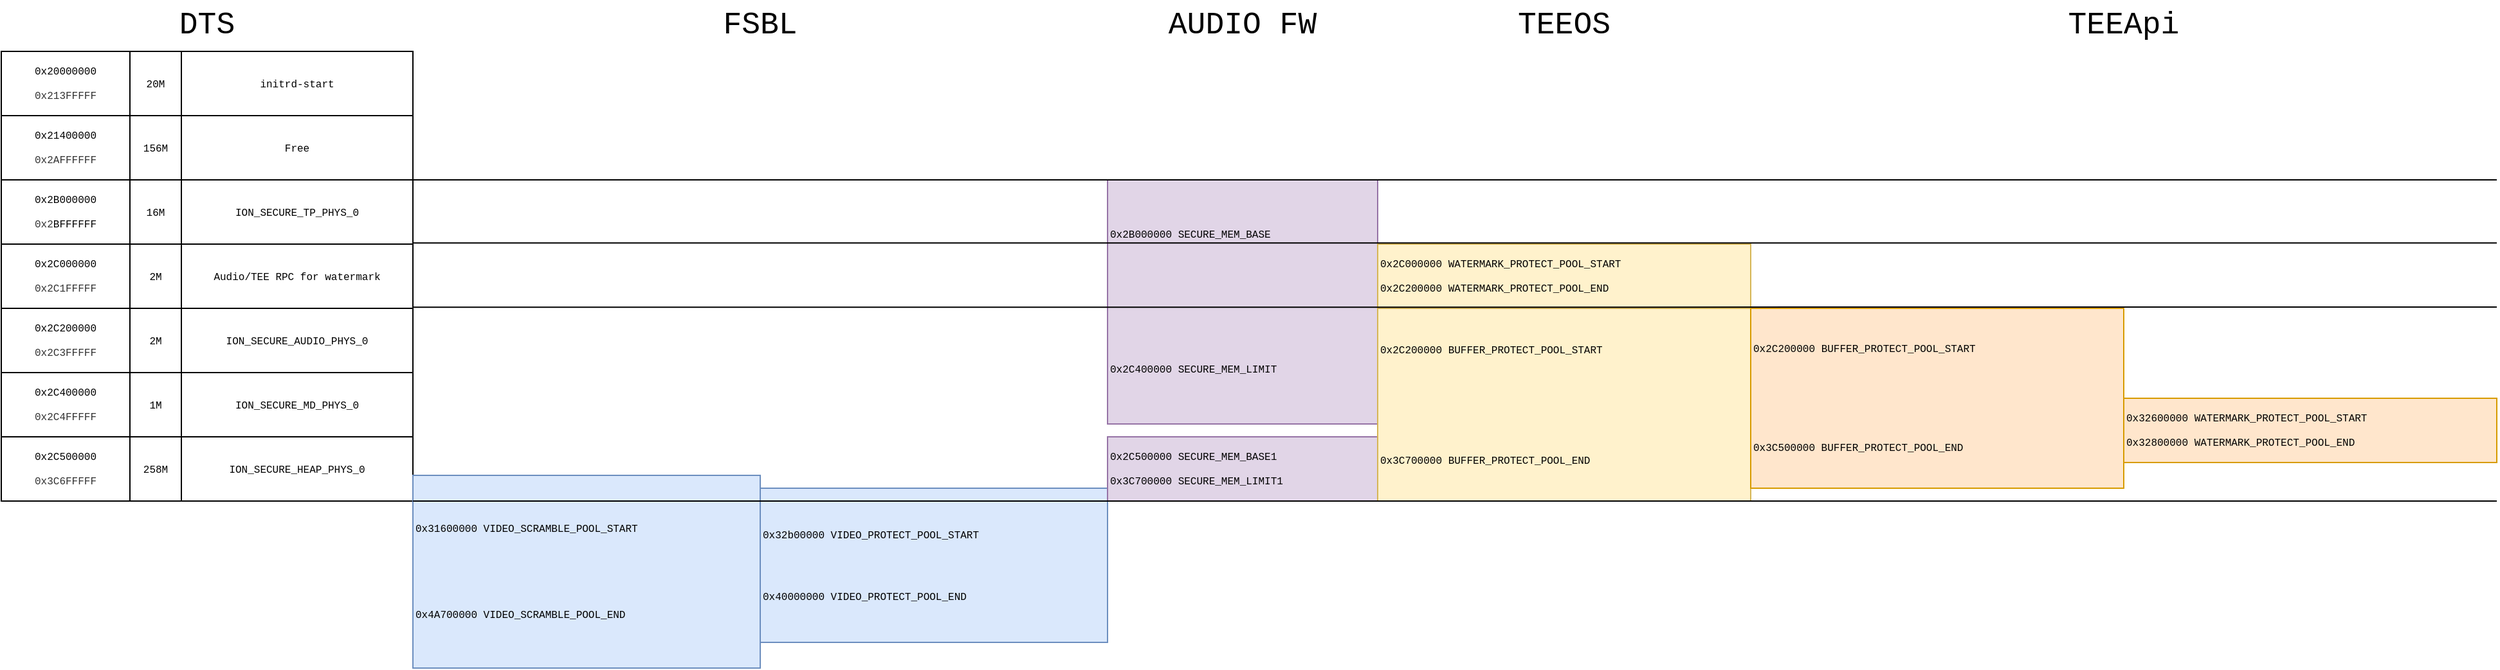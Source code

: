 <mxfile version="13.6.2" type="github">
  <diagram id="UTyAhirFjyfTks6gn7U7" name="Page-1">
    <mxGraphModel dx="1894" dy="976" grid="1" gridSize="10" guides="1" tooltips="1" connect="1" arrows="1" fold="1" page="1" pageScale="1" pageWidth="4681" pageHeight="3300" math="0" shadow="0">
      <root>
        <mxCell id="0" />
        <mxCell id="1" parent="0" />
        <mxCell id="6BlfWYlAVQmWLPlQeWkO-1" value="0x20000000&lt;br style=&quot;font-size: 8px;&quot;&gt;&lt;br style=&quot;font-size: 8px;&quot;&gt;&lt;span style=&quot;color: rgb(51, 51, 51); font-size: 8px; text-align: left; background-color: rgb(255, 255, 255);&quot;&gt;0x&lt;/span&gt;&lt;font color=&quot;#333333&quot; style=&quot;font-size: 8px;&quot;&gt;213FFFFF&lt;/font&gt;" style="rounded=0;whiteSpace=wrap;html=1;fontSize=8;fontFamily=Courier New;" vertex="1" parent="1">
          <mxGeometry x="40" y="40" width="100" height="50" as="geometry" />
        </mxCell>
        <mxCell id="6BlfWYlAVQmWLPlQeWkO-2" value="initrd-start" style="rounded=0;whiteSpace=wrap;html=1;fontFamily=Courier New;fontSize=8;" vertex="1" parent="1">
          <mxGeometry x="180" y="40" width="180" height="50" as="geometry" />
        </mxCell>
        <mxCell id="6BlfWYlAVQmWLPlQeWkO-3" value="20M" style="rounded=0;whiteSpace=wrap;html=1;fontSize=8;fontFamily=Courier New;" vertex="1" parent="1">
          <mxGeometry x="140" y="40" width="40" height="50" as="geometry" />
        </mxCell>
        <mxCell id="6BlfWYlAVQmWLPlQeWkO-4" value="0x2B000000&lt;br style=&quot;font-size: 8px;&quot;&gt;&lt;br style=&quot;font-size: 8px;&quot;&gt;&lt;span style=&quot;color: rgb(51, 51, 51); font-size: 8px; text-align: left; background-color: rgb(255, 255, 255);&quot;&gt;0x&lt;/span&gt;&lt;font color=&quot;#333333&quot; style=&quot;font-size: 8px;&quot;&gt;2&lt;/font&gt;BFFFFFF" style="rounded=0;whiteSpace=wrap;html=1;fontSize=8;fontFamily=Courier New;" vertex="1" parent="1">
          <mxGeometry x="40" y="140" width="100" height="50" as="geometry" />
        </mxCell>
        <mxCell id="6BlfWYlAVQmWLPlQeWkO-5" value="16M" style="rounded=0;whiteSpace=wrap;html=1;fontSize=8;fontFamily=Courier New;" vertex="1" parent="1">
          <mxGeometry x="140" y="140" width="40" height="50" as="geometry" />
        </mxCell>
        <mxCell id="6BlfWYlAVQmWLPlQeWkO-6" value="ION_SECURE_TP_PHYS_0" style="rounded=0;whiteSpace=wrap;html=1;fontFamily=Courier New;fontSize=8;" vertex="1" parent="1">
          <mxGeometry x="180" y="140" width="180" height="50" as="geometry" />
        </mxCell>
        <mxCell id="6BlfWYlAVQmWLPlQeWkO-7" value="0x2C000000&lt;br style=&quot;font-size: 8px;&quot;&gt;&lt;br style=&quot;font-size: 8px;&quot;&gt;&lt;span style=&quot;color: rgb(51, 51, 51); font-size: 8px; text-align: left; background-color: rgb(255, 255, 255);&quot;&gt;0x&lt;/span&gt;&lt;font color=&quot;#333333&quot; style=&quot;font-size: 8px;&quot;&gt;2C1FFFFF&lt;/font&gt;" style="rounded=0;whiteSpace=wrap;html=1;fontSize=8;fontFamily=Courier New;" vertex="1" parent="1">
          <mxGeometry x="40" y="190" width="100" height="50" as="geometry" />
        </mxCell>
        <mxCell id="6BlfWYlAVQmWLPlQeWkO-8" value="2M" style="rounded=0;whiteSpace=wrap;html=1;fontSize=8;fontFamily=Courier New;" vertex="1" parent="1">
          <mxGeometry x="140" y="190" width="40" height="50" as="geometry" />
        </mxCell>
        <mxCell id="6BlfWYlAVQmWLPlQeWkO-9" value="&lt;span style=&quot;font-size: 8px;&quot;&gt;Audio/TEE RPC for watermark&lt;span style=&quot;font-size: 8px;&quot;&gt;	&lt;/span&gt;&lt;/span&gt;" style="rounded=0;whiteSpace=wrap;html=1;fontFamily=Courier New;fontSize=8;" vertex="1" parent="1">
          <mxGeometry x="180" y="190" width="180" height="50" as="geometry" />
        </mxCell>
        <mxCell id="6BlfWYlAVQmWLPlQeWkO-10" value="0x2C200000&lt;br style=&quot;font-size: 8px;&quot;&gt;&lt;br style=&quot;font-size: 8px;&quot;&gt;&lt;span style=&quot;color: rgb(51, 51, 51); font-size: 8px; text-align: left; background-color: rgb(255, 255, 255);&quot;&gt;0x&lt;/span&gt;&lt;font color=&quot;#333333&quot; style=&quot;font-size: 8px;&quot;&gt;2C3FFFFF&lt;/font&gt;" style="rounded=0;whiteSpace=wrap;html=1;fontSize=8;fontFamily=Courier New;" vertex="1" parent="1">
          <mxGeometry x="40" y="240" width="100" height="50" as="geometry" />
        </mxCell>
        <mxCell id="6BlfWYlAVQmWLPlQeWkO-11" value="2M" style="rounded=0;whiteSpace=wrap;html=1;fontSize=8;fontFamily=Courier New;" vertex="1" parent="1">
          <mxGeometry x="140" y="240" width="40" height="50" as="geometry" />
        </mxCell>
        <mxCell id="6BlfWYlAVQmWLPlQeWkO-12" value="&lt;span style=&quot;font-size: 8px;&quot;&gt;ION_SECURE_AUDIO_PHYS_0&lt;span style=&quot;font-size: 8px;&quot;&gt;	&lt;/span&gt;&lt;/span&gt;" style="rounded=0;whiteSpace=wrap;html=1;fontFamily=Courier New;fontSize=8;" vertex="1" parent="1">
          <mxGeometry x="180" y="240" width="180" height="50" as="geometry" />
        </mxCell>
        <mxCell id="6BlfWYlAVQmWLPlQeWkO-13" value="0x2C400000&lt;br style=&quot;font-size: 8px;&quot;&gt;&lt;br style=&quot;font-size: 8px;&quot;&gt;&lt;span style=&quot;color: rgb(51, 51, 51); font-size: 8px; text-align: left; background-color: rgb(255, 255, 255);&quot;&gt;0x&lt;/span&gt;&lt;font color=&quot;#333333&quot; style=&quot;font-size: 8px;&quot;&gt;2C4FFFFF&lt;/font&gt;" style="rounded=0;whiteSpace=wrap;html=1;fontSize=8;fontFamily=Courier New;" vertex="1" parent="1">
          <mxGeometry x="40" y="290" width="100" height="50" as="geometry" />
        </mxCell>
        <mxCell id="6BlfWYlAVQmWLPlQeWkO-14" value="1M" style="rounded=0;whiteSpace=wrap;html=1;fontSize=8;fontFamily=Courier New;" vertex="1" parent="1">
          <mxGeometry x="140" y="290" width="40" height="50" as="geometry" />
        </mxCell>
        <mxCell id="6BlfWYlAVQmWLPlQeWkO-15" value="&lt;span style=&quot;font-size: 8px;&quot;&gt;ION_SECURE_MD_PHYS_0&lt;span style=&quot;font-size: 8px;&quot;&gt;	&lt;/span&gt;&lt;/span&gt;" style="rounded=0;whiteSpace=wrap;html=1;fontFamily=Courier New;fontSize=8;" vertex="1" parent="1">
          <mxGeometry x="180" y="290" width="180" height="50" as="geometry" />
        </mxCell>
        <mxCell id="6BlfWYlAVQmWLPlQeWkO-16" value="0x2C500000&lt;br style=&quot;font-size: 8px;&quot;&gt;&lt;br style=&quot;font-size: 8px;&quot;&gt;&lt;span style=&quot;color: rgb(51, 51, 51); font-size: 8px; text-align: left; background-color: rgb(255, 255, 255);&quot;&gt;0x3C6&lt;/span&gt;&lt;font color=&quot;#333333&quot; style=&quot;font-size: 8px;&quot;&gt;FFFFF&lt;/font&gt;" style="rounded=0;whiteSpace=wrap;html=1;fontSize=8;fontFamily=Courier New;" vertex="1" parent="1">
          <mxGeometry x="40" y="340" width="100" height="50" as="geometry" />
        </mxCell>
        <mxCell id="6BlfWYlAVQmWLPlQeWkO-17" value="258M" style="rounded=0;whiteSpace=wrap;html=1;fontSize=8;fontFamily=Courier New;" vertex="1" parent="1">
          <mxGeometry x="140" y="340" width="40" height="50" as="geometry" />
        </mxCell>
        <mxCell id="6BlfWYlAVQmWLPlQeWkO-18" value="&lt;span style=&quot;font-size: 8px;&quot;&gt;ION_SECURE_HEAP_PHYS_0&lt;/span&gt;" style="rounded=0;whiteSpace=wrap;html=1;fontFamily=Courier New;fontSize=8;" vertex="1" parent="1">
          <mxGeometry x="180" y="340" width="180" height="50" as="geometry" />
        </mxCell>
        <mxCell id="6BlfWYlAVQmWLPlQeWkO-19" value="0x21400000&lt;br style=&quot;font-size: 8px;&quot;&gt;&lt;br style=&quot;font-size: 8px;&quot;&gt;&lt;span style=&quot;color: rgb(51, 51, 51); font-size: 8px; text-align: left; background-color: rgb(255, 255, 255);&quot;&gt;0x&lt;/span&gt;&lt;font color=&quot;#333333&quot; style=&quot;font-size: 8px;&quot;&gt;2AFFFFFF&lt;/font&gt;" style="rounded=0;whiteSpace=wrap;html=1;fontSize=8;fontFamily=Courier New;" vertex="1" parent="1">
          <mxGeometry x="40" y="90" width="100" height="50" as="geometry" />
        </mxCell>
        <mxCell id="6BlfWYlAVQmWLPlQeWkO-20" value="156M" style="rounded=0;whiteSpace=wrap;html=1;fontSize=8;fontFamily=Courier New;" vertex="1" parent="1">
          <mxGeometry x="140" y="90" width="40" height="50" as="geometry" />
        </mxCell>
        <mxCell id="6BlfWYlAVQmWLPlQeWkO-21" value="Free" style="rounded=0;whiteSpace=wrap;html=1;fontFamily=Courier New;fontSize=8;" vertex="1" parent="1">
          <mxGeometry x="180" y="90" width="180" height="50" as="geometry" />
        </mxCell>
        <mxCell id="6BlfWYlAVQmWLPlQeWkO-23" value="&lt;span style=&quot;font-size: 8px&quot;&gt;0x32b00000 VIDEO_PROTECT_POOL_START&lt;/span&gt;&lt;br style=&quot;font-size: 8px&quot;&gt;&lt;br&gt;&lt;br&gt;&lt;br style=&quot;font-size: 8px&quot;&gt;&lt;br style=&quot;font-size: 8px&quot;&gt;&lt;span style=&quot;font-size: 8px&quot;&gt;0x40000000 VIDEO_PROTECT_POOL_END&lt;/span&gt;" style="rounded=0;whiteSpace=wrap;html=1;fontFamily=Courier New;fontSize=8;align=left;fillColor=#dae8fc;strokeColor=#6c8ebf;" vertex="1" parent="1">
          <mxGeometry x="630" y="380" width="270" height="120" as="geometry" />
        </mxCell>
        <mxCell id="6BlfWYlAVQmWLPlQeWkO-24" value="&lt;span style=&quot;font-size: 8px&quot;&gt;0x31600000&amp;nbsp;VIDEO_SCRAMBLE_POOL_START&lt;/span&gt;&lt;br style=&quot;font-size: 8px&quot;&gt;&lt;br style=&quot;font-size: 8px&quot;&gt;&lt;br&gt;&lt;br&gt;&lt;br&gt;&lt;br&gt;&lt;br style=&quot;font-size: 8px&quot;&gt;&lt;span style=&quot;font-size: 8px&quot;&gt;0x4A700000&amp;nbsp;VIDEO_SCRAMBLE_POOL_END&lt;/span&gt;" style="rounded=0;whiteSpace=wrap;html=1;fontFamily=Courier New;fontSize=8;align=left;fillColor=#dae8fc;strokeColor=#6c8ebf;" vertex="1" parent="1">
          <mxGeometry x="360" y="370" width="270" height="150" as="geometry" />
        </mxCell>
        <mxCell id="6BlfWYlAVQmWLPlQeWkO-26" value="&lt;span style=&quot;font-size: 8px&quot;&gt;0x2B000000&amp;nbsp;&lt;/span&gt;&lt;span style=&quot;font-size: 8px&quot;&gt;SECURE_MEM_BASE&lt;/span&gt;&lt;br style=&quot;font-size: 8px&quot;&gt;&lt;br&gt;&lt;br&gt;&lt;br&gt;&lt;br&gt;&lt;br&gt;&lt;br&gt;&lt;br&gt;&lt;br&gt;&lt;br style=&quot;font-size: 8px&quot;&gt;&lt;br style=&quot;font-size: 8px&quot;&gt;&lt;span style=&quot;font-size: 8px&quot;&gt;0x2C400000&amp;nbsp;&lt;/span&gt;&lt;span style=&quot;font-size: 8px&quot;&gt;SECURE_MEM_LIMIT&lt;/span&gt;" style="rounded=0;whiteSpace=wrap;html=1;fontFamily=Courier New;fontSize=8;align=left;fillColor=#e1d5e7;strokeColor=#9673a6;" vertex="1" parent="1">
          <mxGeometry x="900" y="140" width="210" height="190" as="geometry" />
        </mxCell>
        <mxCell id="6BlfWYlAVQmWLPlQeWkO-27" value="&lt;span style=&quot;font-size: 8px&quot;&gt;0x2C500000&amp;nbsp;&lt;/span&gt;&lt;span style=&quot;font-size: 8px&quot;&gt;SECURE_MEM_BASE1&lt;/span&gt;&lt;br style=&quot;font-size: 8px&quot;&gt;&lt;br style=&quot;font-size: 8px&quot;&gt;&lt;span style=&quot;font-size: 8px&quot;&gt;0x3C700000&amp;nbsp;&lt;/span&gt;&lt;span style=&quot;font-size: 8px&quot;&gt;SECURE_MEM_LIMIT1&lt;/span&gt;" style="rounded=0;whiteSpace=wrap;html=1;fontFamily=Courier New;fontSize=8;align=left;fillColor=#e1d5e7;strokeColor=#9673a6;" vertex="1" parent="1">
          <mxGeometry x="900" y="340" width="210" height="50" as="geometry" />
        </mxCell>
        <mxCell id="6BlfWYlAVQmWLPlQeWkO-28" value="&lt;span style=&quot;font-size: 8px&quot;&gt;0x2C200000&amp;nbsp;&lt;/span&gt;&lt;span style=&quot;font-size: 8px&quot;&gt;BUFFER_PROTECT_POOL_START&lt;/span&gt;&lt;br style=&quot;font-size: 8px&quot;&gt;&lt;br&gt;&lt;br&gt;&lt;br&gt;&lt;br&gt;&lt;br&gt;&lt;br&gt;&lt;br style=&quot;font-size: 8px&quot;&gt;&lt;br style=&quot;font-size: 8px&quot;&gt;&lt;span style=&quot;font-size: 8px&quot;&gt;0x3C700000&amp;nbsp;&lt;/span&gt;&lt;span style=&quot;font-size: 8px&quot;&gt;BUFFER_PROTECT_POOL_END&lt;/span&gt;" style="rounded=0;whiteSpace=wrap;html=1;fontFamily=Courier New;fontSize=8;align=left;fillColor=#fff2cc;strokeColor=#d6b656;" vertex="1" parent="1">
          <mxGeometry x="1110" y="240" width="290" height="150" as="geometry" />
        </mxCell>
        <mxCell id="6BlfWYlAVQmWLPlQeWkO-29" value="&lt;span style=&quot;font-size: 8px&quot;&gt;0x2C000000&amp;nbsp;&lt;/span&gt;&lt;span style=&quot;font-size: 8px&quot;&gt;WATERMARK_PROTECT_POOL_START&lt;/span&gt;&lt;br style=&quot;font-size: 8px&quot;&gt;&lt;br style=&quot;font-size: 8px&quot;&gt;&lt;span style=&quot;font-size: 8px&quot;&gt;0x2C200000&amp;nbsp;&lt;/span&gt;&lt;span style=&quot;font-size: 8px&quot;&gt;WATERMARK_PROTECT_POOL_END&lt;/span&gt;" style="rounded=0;whiteSpace=wrap;html=1;fontFamily=Courier New;fontSize=8;align=left;fillColor=#fff2cc;strokeColor=#d6b656;" vertex="1" parent="1">
          <mxGeometry x="1110" y="190" width="290" height="50" as="geometry" />
        </mxCell>
        <mxCell id="6BlfWYlAVQmWLPlQeWkO-30" value="&lt;span style=&quot;font-size: 8px&quot;&gt;0x2C200000&amp;nbsp;&lt;/span&gt;&lt;span style=&quot;font-size: 8px&quot;&gt;BUFFER_PROTECT_POOL_START&lt;/span&gt;&lt;br style=&quot;font-size: 8px&quot;&gt;&lt;br&gt;&lt;br&gt;&lt;br&gt;&lt;br&gt;&lt;br&gt;&lt;br&gt;&lt;br style=&quot;font-size: 8px&quot;&gt;&lt;span style=&quot;font-size: 8px&quot;&gt;0x3C500000&amp;nbsp;BUFFER_PROTECT_POOL_END&lt;/span&gt;" style="rounded=0;whiteSpace=wrap;html=1;fontFamily=Courier New;fontSize=8;align=left;fillColor=#ffe6cc;strokeColor=#d79b00;" vertex="1" parent="1">
          <mxGeometry x="1400" y="240" width="290" height="140" as="geometry" />
        </mxCell>
        <mxCell id="6BlfWYlAVQmWLPlQeWkO-31" value="&lt;span style=&quot;font-size: 8px&quot;&gt;0x32600000&amp;nbsp;&lt;/span&gt;&lt;span style=&quot;font-size: 8px&quot;&gt;WATERMARK_PROTECT_POOL_START&lt;/span&gt;&lt;br style=&quot;font-size: 8px&quot;&gt;&lt;br style=&quot;font-size: 8px&quot;&gt;&lt;span style=&quot;font-size: 8px&quot;&gt;0x32800000&amp;nbsp;&lt;/span&gt;&lt;span style=&quot;font-size: 8px&quot;&gt;WATERMARK_PROTECT_POOL_END&lt;/span&gt;" style="rounded=0;whiteSpace=wrap;html=1;fontFamily=Courier New;fontSize=8;align=left;fillColor=#ffe6cc;strokeColor=#d79b00;" vertex="1" parent="1">
          <mxGeometry x="1690" y="310" width="290" height="50" as="geometry" />
        </mxCell>
        <mxCell id="6BlfWYlAVQmWLPlQeWkO-32" value="" style="endArrow=none;html=1;fontFamily=Courier New;fontSize=8;" edge="1" parent="1">
          <mxGeometry width="50" height="50" relative="1" as="geometry">
            <mxPoint x="360" y="140" as="sourcePoint" />
            <mxPoint x="1980" y="140" as="targetPoint" />
          </mxGeometry>
        </mxCell>
        <mxCell id="6BlfWYlAVQmWLPlQeWkO-33" value="" style="endArrow=none;html=1;fontFamily=Courier New;fontSize=8;" edge="1" parent="1">
          <mxGeometry width="50" height="50" relative="1" as="geometry">
            <mxPoint x="360" y="239.17" as="sourcePoint" />
            <mxPoint x="1980" y="239" as="targetPoint" />
          </mxGeometry>
        </mxCell>
        <mxCell id="6BlfWYlAVQmWLPlQeWkO-34" value="" style="endArrow=none;html=1;fontFamily=Courier New;fontSize=8;" edge="1" parent="1">
          <mxGeometry width="50" height="50" relative="1" as="geometry">
            <mxPoint x="360" y="390.0" as="sourcePoint" />
            <mxPoint x="1980" y="390" as="targetPoint" />
          </mxGeometry>
        </mxCell>
        <mxCell id="6BlfWYlAVQmWLPlQeWkO-35" value="" style="endArrow=none;html=1;fontFamily=Courier New;fontSize=8;" edge="1" parent="1">
          <mxGeometry width="50" height="50" relative="1" as="geometry">
            <mxPoint x="360" y="189.17" as="sourcePoint" />
            <mxPoint x="1980.0" y="189.17" as="targetPoint" />
          </mxGeometry>
        </mxCell>
        <mxCell id="6BlfWYlAVQmWLPlQeWkO-36" value="DTS" style="text;html=1;strokeColor=none;fillColor=none;align=center;verticalAlign=middle;whiteSpace=wrap;rounded=0;fontFamily=Courier New;fontSize=24;" vertex="1" parent="1">
          <mxGeometry x="40" width="320" height="40" as="geometry" />
        </mxCell>
        <mxCell id="6BlfWYlAVQmWLPlQeWkO-37" value="FSBL" style="text;html=1;strokeColor=none;fillColor=none;align=center;verticalAlign=middle;whiteSpace=wrap;rounded=0;fontFamily=Courier New;fontSize=24;" vertex="1" parent="1">
          <mxGeometry x="360" width="540" height="40" as="geometry" />
        </mxCell>
        <mxCell id="6BlfWYlAVQmWLPlQeWkO-38" value="AUDIO FW" style="text;html=1;strokeColor=none;fillColor=none;align=center;verticalAlign=middle;whiteSpace=wrap;rounded=0;fontFamily=Courier New;fontSize=24;" vertex="1" parent="1">
          <mxGeometry x="900" width="210" height="40" as="geometry" />
        </mxCell>
        <mxCell id="6BlfWYlAVQmWLPlQeWkO-39" value="TEEOS" style="text;html=1;strokeColor=none;fillColor=none;align=center;verticalAlign=middle;whiteSpace=wrap;rounded=0;fontFamily=Courier New;fontSize=24;" vertex="1" parent="1">
          <mxGeometry x="1110" width="290" height="40" as="geometry" />
        </mxCell>
        <mxCell id="6BlfWYlAVQmWLPlQeWkO-40" value="TEEApi" style="text;html=1;align=center;verticalAlign=middle;whiteSpace=wrap;rounded=0;fontFamily=Courier New;fontSize=24;" vertex="1" parent="1">
          <mxGeometry x="1400" width="580" height="40" as="geometry" />
        </mxCell>
      </root>
    </mxGraphModel>
  </diagram>
</mxfile>

